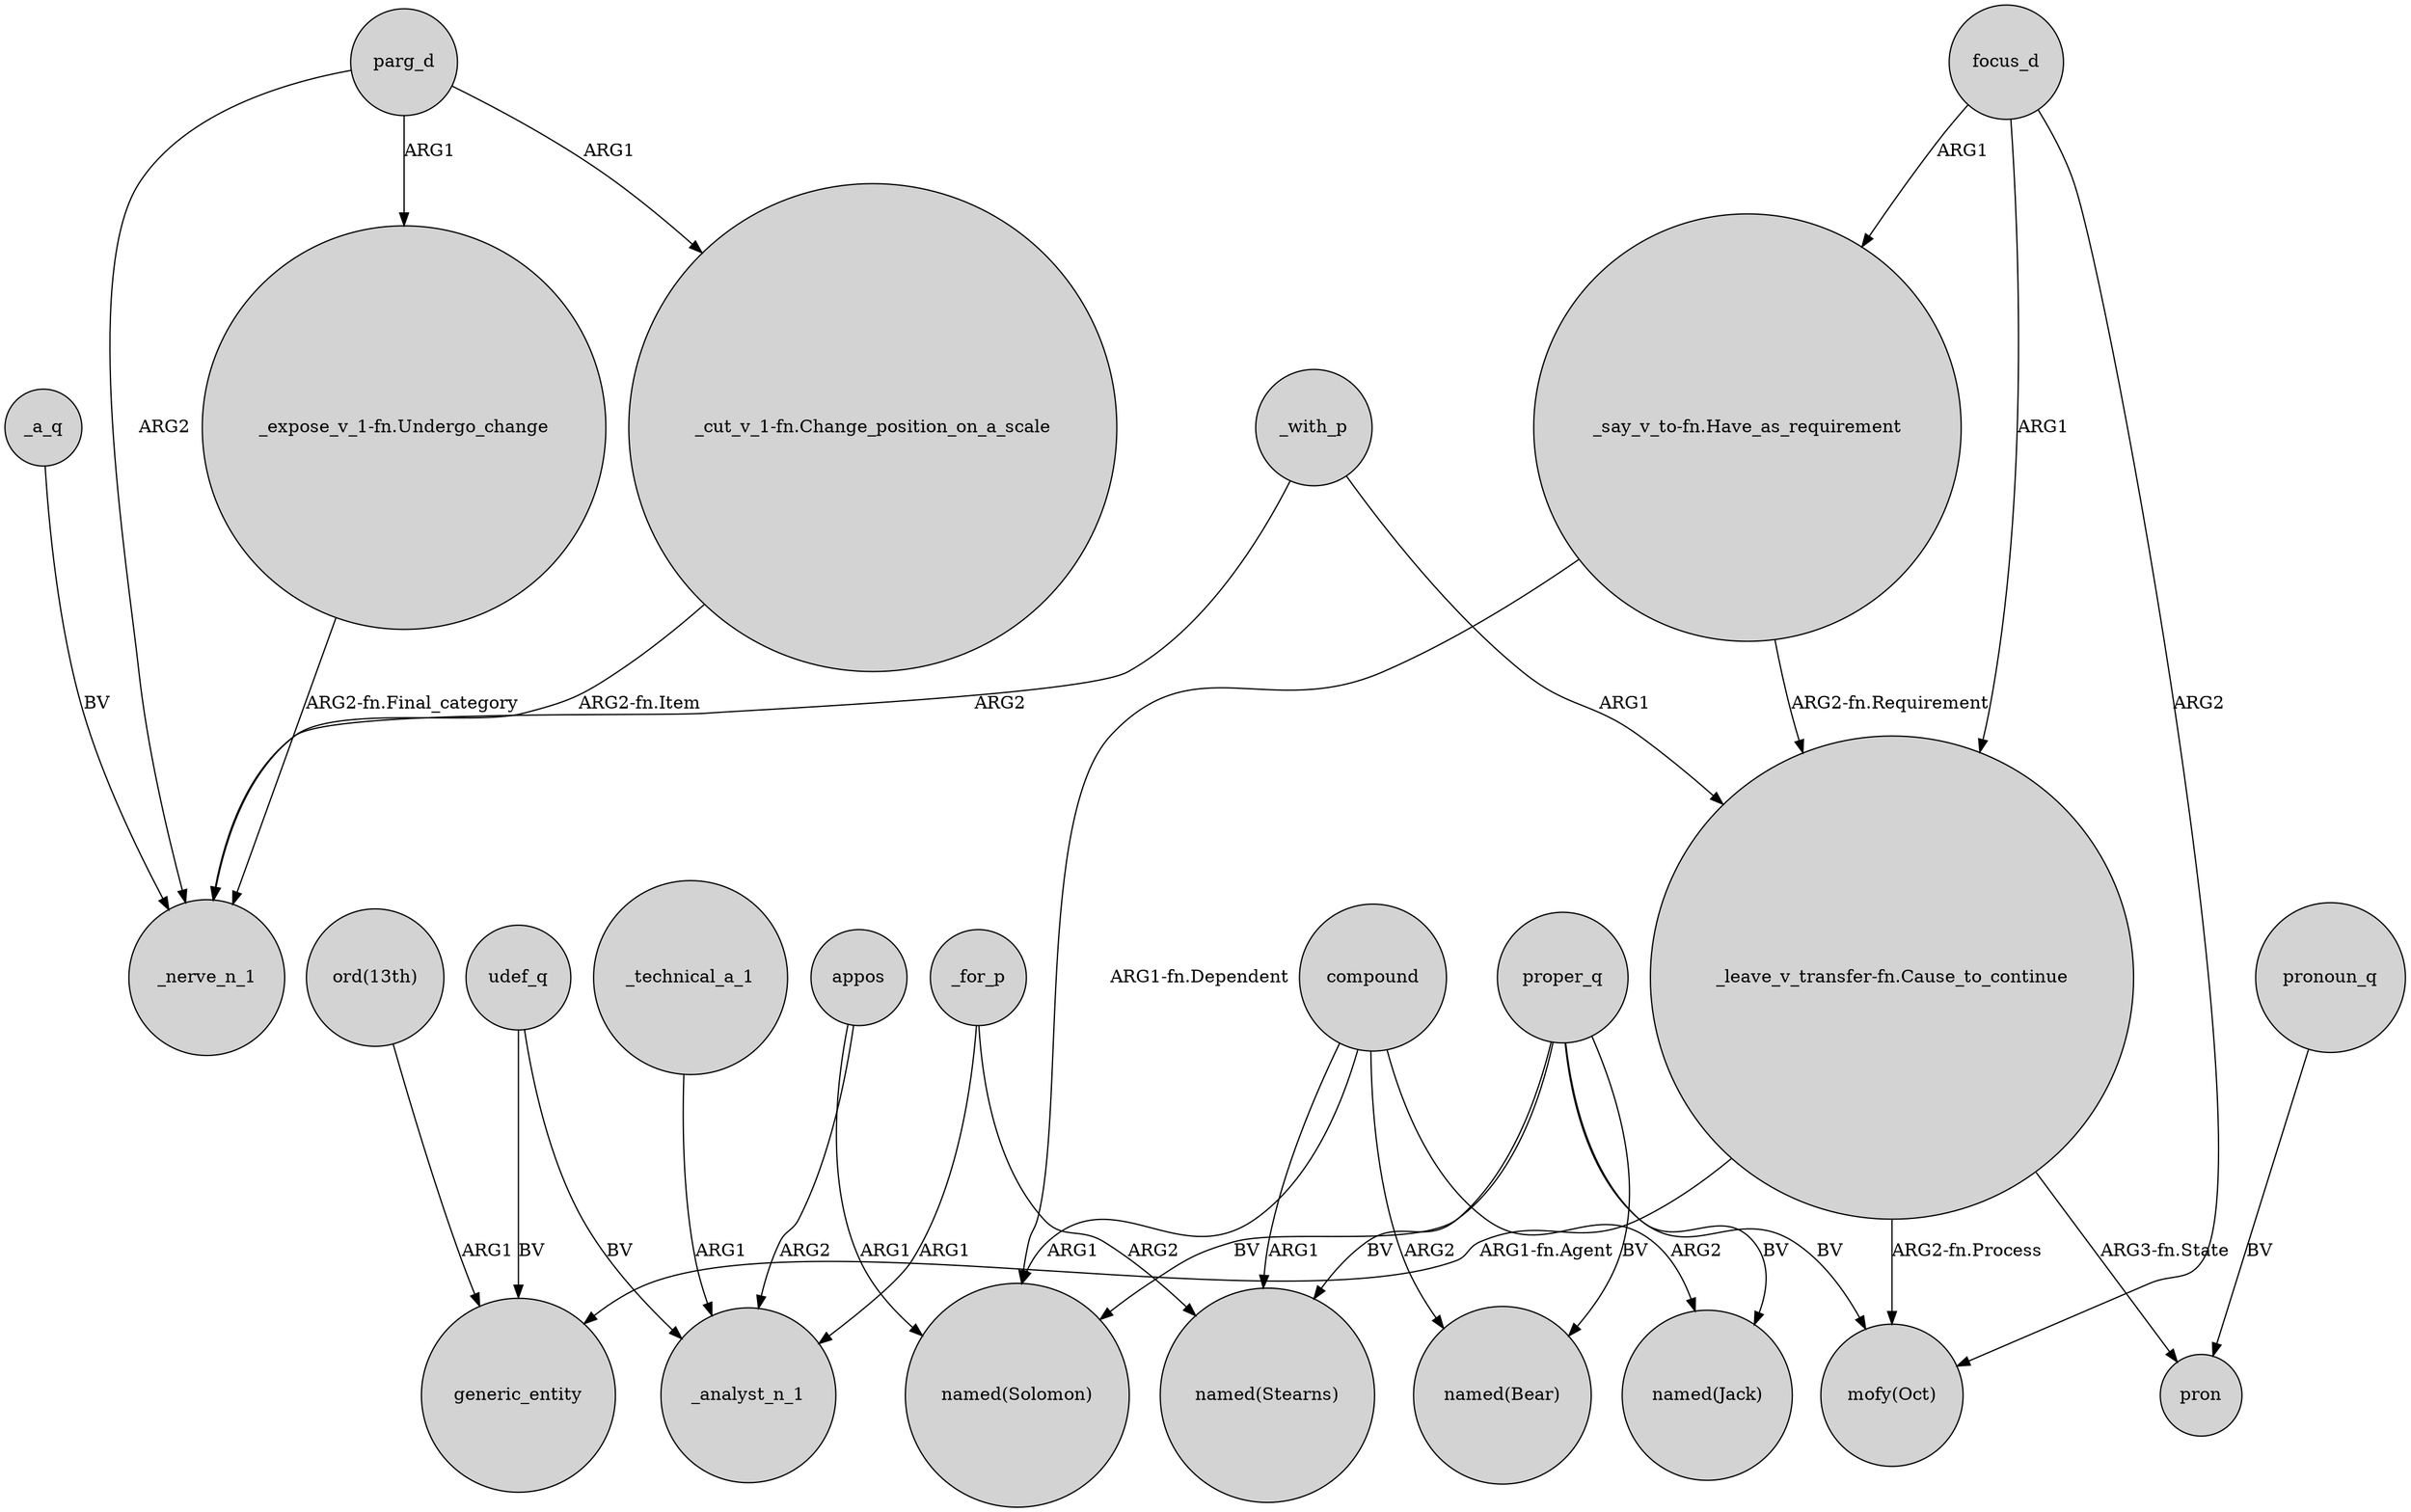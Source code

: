 digraph {
	node [shape=circle style=filled]
	_a_q -> _nerve_n_1 [label=BV]
	compound -> "named(Stearns)" [label=ARG1]
	proper_q -> "named(Stearns)" [label=BV]
	proper_q -> "named(Jack)" [label=BV]
	udef_q -> _analyst_n_1 [label=BV]
	_with_p -> _nerve_n_1 [label=ARG2]
	focus_d -> "_say_v_to-fn.Have_as_requirement" [label=ARG1]
	proper_q -> "named(Solomon)" [label=BV]
	parg_d -> "_expose_v_1-fn.Undergo_change" [label=ARG1]
	udef_q -> generic_entity [label=BV]
	pronoun_q -> pron [label=BV]
	compound -> "named(Bear)" [label=ARG2]
	_for_p -> "named(Stearns)" [label=ARG2]
	"_cut_v_1-fn.Change_position_on_a_scale" -> _nerve_n_1 [label="ARG2-fn.Item"]
	"_expose_v_1-fn.Undergo_change" -> _nerve_n_1 [label="ARG2-fn.Final_category"]
	appos -> _analyst_n_1 [label=ARG2]
	proper_q -> "named(Bear)" [label=BV]
	"ord(13th)" -> generic_entity [label=ARG1]
	parg_d -> "_cut_v_1-fn.Change_position_on_a_scale" [label=ARG1]
	"_say_v_to-fn.Have_as_requirement" -> "_leave_v_transfer-fn.Cause_to_continue" [label="ARG2-fn.Requirement"]
	appos -> "named(Solomon)" [label=ARG1]
	compound -> "named(Jack)" [label=ARG2]
	"_leave_v_transfer-fn.Cause_to_continue" -> "mofy(Oct)" [label="ARG2-fn.Process"]
	focus_d -> "mofy(Oct)" [label=ARG2]
	"_leave_v_transfer-fn.Cause_to_continue" -> pron [label="ARG3-fn.State"]
	"_say_v_to-fn.Have_as_requirement" -> "named(Solomon)" [label="ARG1-fn.Dependent"]
	proper_q -> "mofy(Oct)" [label=BV]
	_for_p -> _analyst_n_1 [label=ARG1]
	_with_p -> "_leave_v_transfer-fn.Cause_to_continue" [label=ARG1]
	_technical_a_1 -> _analyst_n_1 [label=ARG1]
	compound -> "named(Solomon)" [label=ARG1]
	parg_d -> _nerve_n_1 [label=ARG2]
	focus_d -> "_leave_v_transfer-fn.Cause_to_continue" [label=ARG1]
	"_leave_v_transfer-fn.Cause_to_continue" -> generic_entity [label="ARG1-fn.Agent"]
}
